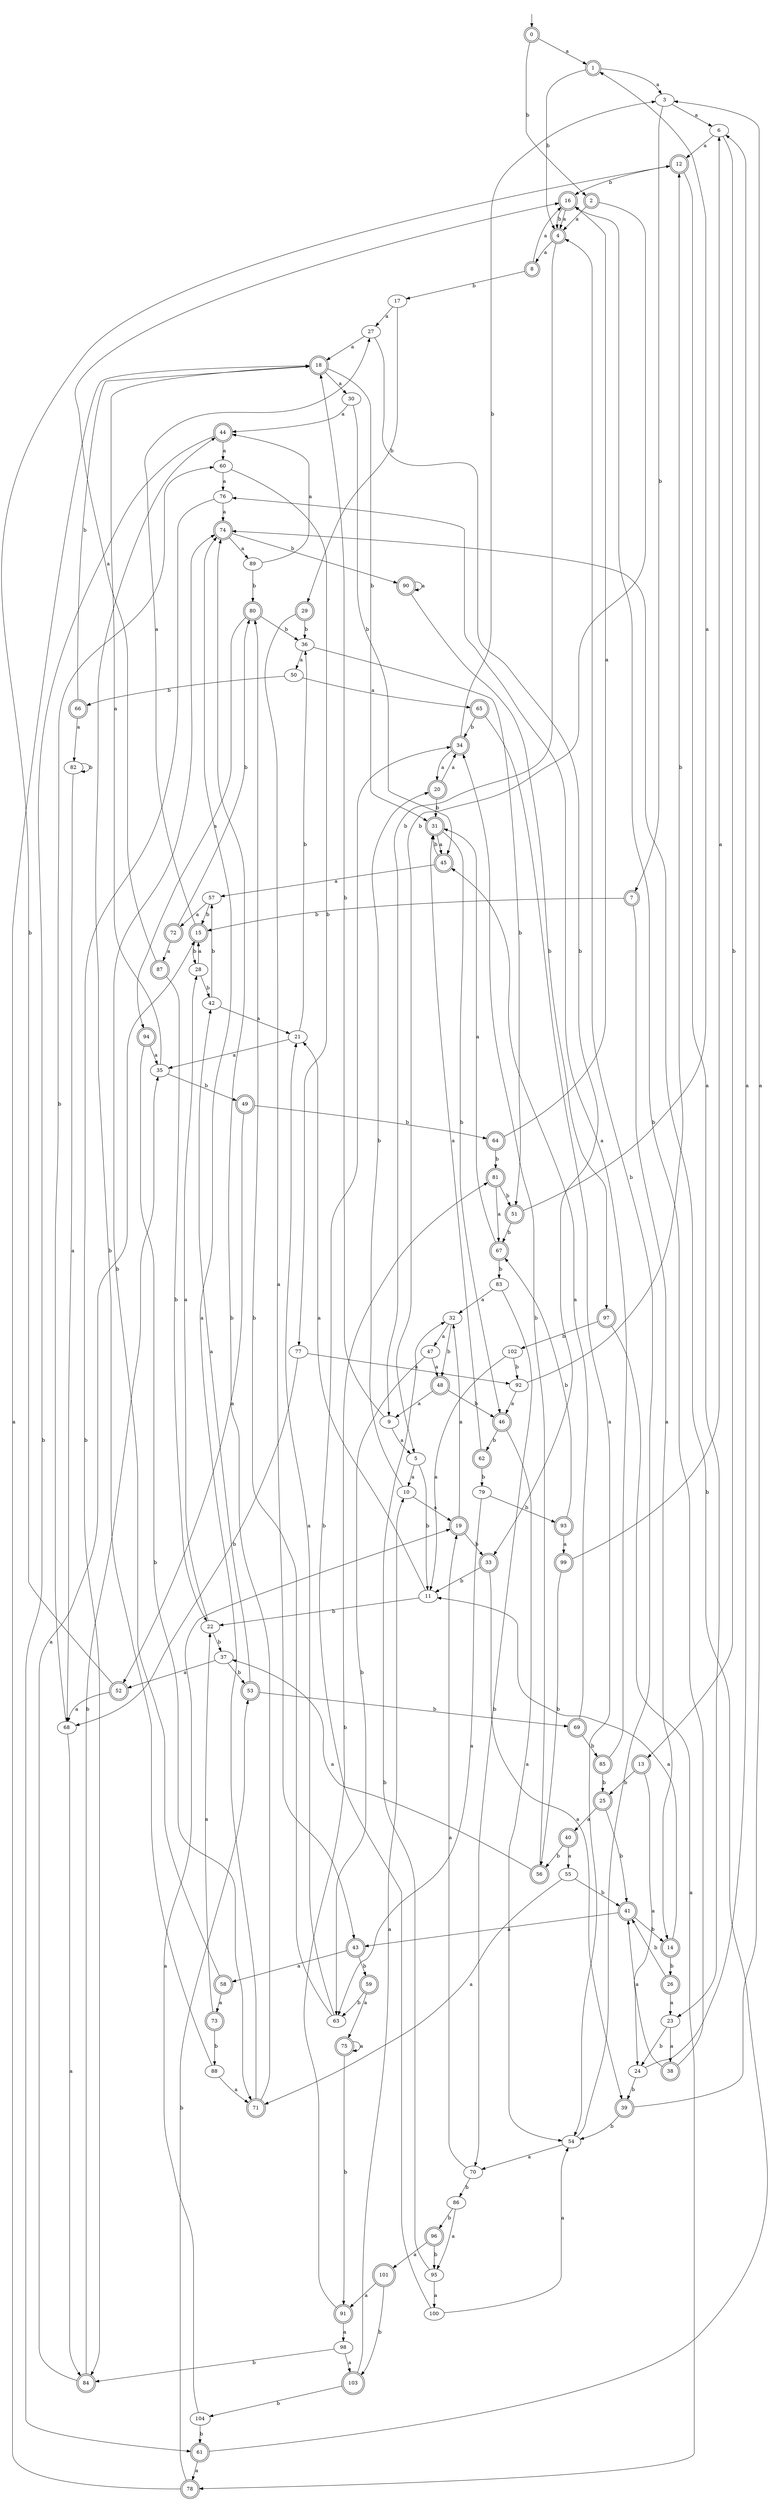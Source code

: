 digraph RandomDFA {
  __start0 [label="", shape=none];
  __start0 -> 0 [label=""];
  0 [shape=circle] [shape=doublecircle]
  0 -> 1 [label="a"]
  0 -> 2 [label="b"]
  1 [shape=doublecircle]
  1 -> 3 [label="a"]
  1 -> 4 [label="b"]
  2 [shape=doublecircle]
  2 -> 4 [label="a"]
  2 -> 5 [label="b"]
  3
  3 -> 6 [label="a"]
  3 -> 7 [label="b"]
  4 [shape=doublecircle]
  4 -> 8 [label="a"]
  4 -> 9 [label="b"]
  5
  5 -> 10 [label="a"]
  5 -> 11 [label="b"]
  6
  6 -> 12 [label="a"]
  6 -> 13 [label="b"]
  7 [shape=doublecircle]
  7 -> 14 [label="a"]
  7 -> 15 [label="b"]
  8 [shape=doublecircle]
  8 -> 16 [label="a"]
  8 -> 17 [label="b"]
  9
  9 -> 5 [label="a"]
  9 -> 18 [label="b"]
  10
  10 -> 19 [label="a"]
  10 -> 20 [label="b"]
  11
  11 -> 21 [label="a"]
  11 -> 22 [label="b"]
  12 [shape=doublecircle]
  12 -> 23 [label="a"]
  12 -> 16 [label="b"]
  13 [shape=doublecircle]
  13 -> 24 [label="a"]
  13 -> 25 [label="b"]
  14 [shape=doublecircle]
  14 -> 11 [label="a"]
  14 -> 26 [label="b"]
  15 [shape=doublecircle]
  15 -> 27 [label="a"]
  15 -> 28 [label="b"]
  16 [shape=doublecircle]
  16 -> 4 [label="a"]
  16 -> 4 [label="b"]
  17
  17 -> 27 [label="a"]
  17 -> 29 [label="b"]
  18 [shape=doublecircle]
  18 -> 30 [label="a"]
  18 -> 31 [label="b"]
  19 [shape=doublecircle]
  19 -> 32 [label="a"]
  19 -> 33 [label="b"]
  20 [shape=doublecircle]
  20 -> 34 [label="a"]
  20 -> 31 [label="b"]
  21
  21 -> 35 [label="a"]
  21 -> 36 [label="b"]
  22
  22 -> 28 [label="a"]
  22 -> 37 [label="b"]
  23
  23 -> 38 [label="a"]
  23 -> 24 [label="b"]
  24
  24 -> 6 [label="a"]
  24 -> 39 [label="b"]
  25 [shape=doublecircle]
  25 -> 40 [label="a"]
  25 -> 41 [label="b"]
  26 [shape=doublecircle]
  26 -> 23 [label="a"]
  26 -> 41 [label="b"]
  27
  27 -> 18 [label="a"]
  27 -> 33 [label="b"]
  28
  28 -> 15 [label="a"]
  28 -> 42 [label="b"]
  29 [shape=doublecircle]
  29 -> 43 [label="a"]
  29 -> 36 [label="b"]
  30
  30 -> 44 [label="a"]
  30 -> 45 [label="b"]
  31 [shape=doublecircle]
  31 -> 45 [label="a"]
  31 -> 46 [label="b"]
  32
  32 -> 47 [label="a"]
  32 -> 48 [label="b"]
  33 [shape=doublecircle]
  33 -> 39 [label="a"]
  33 -> 11 [label="b"]
  34 [shape=doublecircle]
  34 -> 20 [label="a"]
  34 -> 3 [label="b"]
  35
  35 -> 18 [label="a"]
  35 -> 49 [label="b"]
  36
  36 -> 50 [label="a"]
  36 -> 51 [label="b"]
  37
  37 -> 52 [label="a"]
  37 -> 53 [label="b"]
  38 [shape=doublecircle]
  38 -> 41 [label="a"]
  38 -> 16 [label="b"]
  39 [shape=doublecircle]
  39 -> 3 [label="a"]
  39 -> 54 [label="b"]
  40 [shape=doublecircle]
  40 -> 55 [label="a"]
  40 -> 56 [label="b"]
  41 [shape=doublecircle]
  41 -> 43 [label="a"]
  41 -> 14 [label="b"]
  42
  42 -> 21 [label="a"]
  42 -> 57 [label="b"]
  43 [shape=doublecircle]
  43 -> 58 [label="a"]
  43 -> 59 [label="b"]
  44 [shape=doublecircle]
  44 -> 60 [label="a"]
  44 -> 61 [label="b"]
  45 [shape=doublecircle]
  45 -> 57 [label="a"]
  45 -> 31 [label="b"]
  46 [shape=doublecircle]
  46 -> 54 [label="a"]
  46 -> 62 [label="b"]
  47
  47 -> 48 [label="a"]
  47 -> 63 [label="b"]
  48 [shape=doublecircle]
  48 -> 9 [label="a"]
  48 -> 46 [label="b"]
  49 [shape=doublecircle]
  49 -> 52 [label="a"]
  49 -> 64 [label="b"]
  50
  50 -> 65 [label="a"]
  50 -> 66 [label="b"]
  51 [shape=doublecircle]
  51 -> 1 [label="a"]
  51 -> 67 [label="b"]
  52 [shape=doublecircle]
  52 -> 68 [label="a"]
  52 -> 12 [label="b"]
  53 [shape=doublecircle]
  53 -> 42 [label="a"]
  53 -> 69 [label="b"]
  54
  54 -> 70 [label="a"]
  54 -> 4 [label="b"]
  55
  55 -> 71 [label="a"]
  55 -> 41 [label="b"]
  56 [shape=doublecircle]
  56 -> 37 [label="a"]
  56 -> 34 [label="b"]
  57
  57 -> 72 [label="a"]
  57 -> 15 [label="b"]
  58 [shape=doublecircle]
  58 -> 73 [label="a"]
  58 -> 74 [label="b"]
  59 [shape=doublecircle]
  59 -> 75 [label="a"]
  59 -> 63 [label="b"]
  60
  60 -> 76 [label="a"]
  60 -> 77 [label="b"]
  61 [shape=doublecircle]
  61 -> 78 [label="a"]
  61 -> 74 [label="b"]
  62 [shape=doublecircle]
  62 -> 31 [label="a"]
  62 -> 79 [label="b"]
  63
  63 -> 21 [label="a"]
  63 -> 80 [label="b"]
  64 [shape=doublecircle]
  64 -> 16 [label="a"]
  64 -> 81 [label="b"]
  65 [shape=doublecircle]
  65 -> 54 [label="a"]
  65 -> 34 [label="b"]
  66 [shape=doublecircle]
  66 -> 82 [label="a"]
  66 -> 18 [label="b"]
  67 [shape=doublecircle]
  67 -> 31 [label="a"]
  67 -> 83 [label="b"]
  68
  68 -> 84 [label="a"]
  68 -> 60 [label="b"]
  69 [shape=doublecircle]
  69 -> 45 [label="a"]
  69 -> 85 [label="b"]
  70
  70 -> 19 [label="a"]
  70 -> 86 [label="b"]
  71 [shape=doublecircle]
  71 -> 74 [label="a"]
  71 -> 74 [label="b"]
  72 [shape=doublecircle]
  72 -> 87 [label="a"]
  72 -> 80 [label="b"]
  73 [shape=doublecircle]
  73 -> 22 [label="a"]
  73 -> 88 [label="b"]
  74 [shape=doublecircle]
  74 -> 89 [label="a"]
  74 -> 90 [label="b"]
  75 [shape=doublecircle]
  75 -> 75 [label="a"]
  75 -> 91 [label="b"]
  76
  76 -> 74 [label="a"]
  76 -> 84 [label="b"]
  77
  77 -> 92 [label="a"]
  77 -> 68 [label="b"]
  78 [shape=doublecircle]
  78 -> 18 [label="a"]
  78 -> 53 [label="b"]
  79
  79 -> 63 [label="a"]
  79 -> 93 [label="b"]
  80 [shape=doublecircle]
  80 -> 94 [label="a"]
  80 -> 36 [label="b"]
  81 [shape=doublecircle]
  81 -> 67 [label="a"]
  81 -> 51 [label="b"]
  82
  82 -> 68 [label="a"]
  82 -> 82 [label="b"]
  83
  83 -> 32 [label="a"]
  83 -> 70 [label="b"]
  84 [shape=doublecircle]
  84 -> 15 [label="a"]
  84 -> 35 [label="b"]
  85 [shape=doublecircle]
  85 -> 76 [label="a"]
  85 -> 25 [label="b"]
  86
  86 -> 95 [label="a"]
  86 -> 96 [label="b"]
  87 [shape=doublecircle]
  87 -> 16 [label="a"]
  87 -> 22 [label="b"]
  88
  88 -> 71 [label="a"]
  88 -> 44 [label="b"]
  89
  89 -> 44 [label="a"]
  89 -> 80 [label="b"]
  90 [shape=doublecircle]
  90 -> 90 [label="a"]
  90 -> 97 [label="b"]
  91 [shape=doublecircle]
  91 -> 98 [label="a"]
  91 -> 81 [label="b"]
  92
  92 -> 46 [label="a"]
  92 -> 12 [label="b"]
  93 [shape=doublecircle]
  93 -> 99 [label="a"]
  93 -> 67 [label="b"]
  94 [shape=doublecircle]
  94 -> 35 [label="a"]
  94 -> 71 [label="b"]
  95
  95 -> 100 [label="a"]
  95 -> 32 [label="b"]
  96 [shape=doublecircle]
  96 -> 101 [label="a"]
  96 -> 95 [label="b"]
  97 [shape=doublecircle]
  97 -> 78 [label="a"]
  97 -> 102 [label="b"]
  98
  98 -> 103 [label="a"]
  98 -> 84 [label="b"]
  99 [shape=doublecircle]
  99 -> 6 [label="a"]
  99 -> 56 [label="b"]
  100
  100 -> 54 [label="a"]
  100 -> 34 [label="b"]
  101 [shape=doublecircle]
  101 -> 91 [label="a"]
  101 -> 103 [label="b"]
  102
  102 -> 11 [label="a"]
  102 -> 92 [label="b"]
  103 [shape=doublecircle]
  103 -> 10 [label="a"]
  103 -> 104 [label="b"]
  104
  104 -> 19 [label="a"]
  104 -> 61 [label="b"]
}
